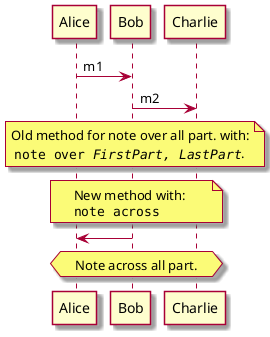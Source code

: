 @startuml

skin rose

Alice->Bob:m1
Bob->Charlie:m2
note over Alice, Charlie: Old method for note over all part. with:\n ""note over //FirstPart, LastPart//"".
note across: New method with:\n""note across""
Bob->Alice
hnote across:Note across all part.

@enduml
